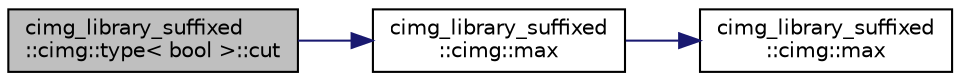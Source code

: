 digraph "cimg_library_suffixed::cimg::type&lt; bool &gt;::cut"
{
  edge [fontname="Helvetica",fontsize="10",labelfontname="Helvetica",labelfontsize="10"];
  node [fontname="Helvetica",fontsize="10",shape=record];
  rankdir="LR";
  Node0 [label="cimg_library_suffixed\l::cimg::type\< bool \>::cut",height=0.2,width=0.4,color="black", fillcolor="grey75", style="filled", fontcolor="black"];
  Node0 -> Node1 [color="midnightblue",fontsize="10",style="solid",fontname="Helvetica"];
  Node1 [label="cimg_library_suffixed\l::cimg::max",height=0.2,width=0.4,color="black", fillcolor="white", style="filled",URL="$namespacecimg__library__suffixed_1_1cimg.html#aae5df5731fe5a367cec402071108c11c",tooltip="Return the maximum between three values. "];
  Node1 -> Node2 [color="midnightblue",fontsize="10",style="solid",fontname="Helvetica"];
  Node2 [label="cimg_library_suffixed\l::cimg::max",height=0.2,width=0.4,color="black", fillcolor="white", style="filled",URL="$namespacecimg__library__suffixed_1_1cimg.html#a4b4cabc621d732787bca13016ea8026a",tooltip="Return the maximum between four values. "];
}
